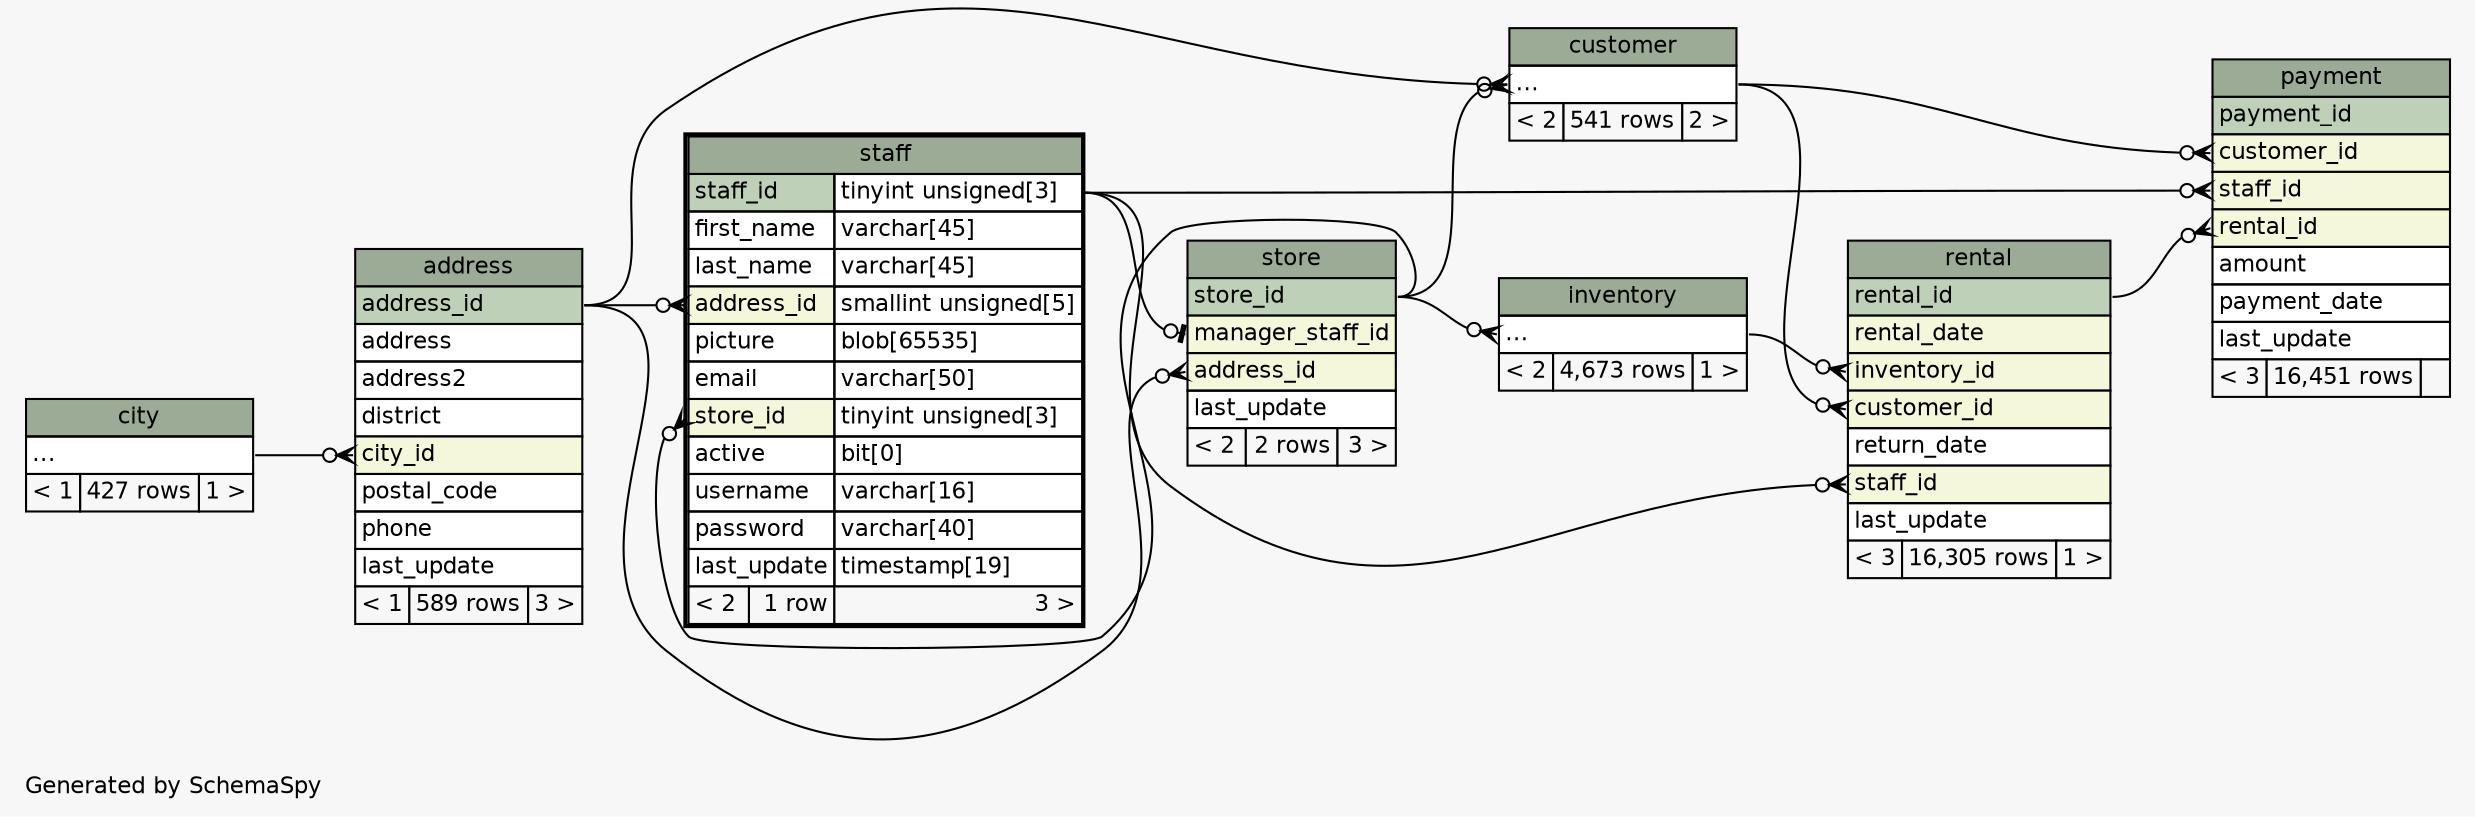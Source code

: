 // dot 2.26.3 on Linux 3.0.0-19-generic
// SchemaSpy rev 590
digraph "twoDegreesRelationshipsDiagram" {
  graph [
    rankdir="RL"
    bgcolor="#f7f7f7"
    label="\nGenerated by SchemaSpy"
    labeljust="l"
    nodesep="0.18"
    ranksep="0.46"
    fontname="Helvetica"
    fontsize="11"
  ];
  node [
    fontname="Helvetica"
    fontsize="11"
    shape="plaintext"
  ];
  edge [
    arrowsize="0.8"
  ];
  "address":"city_id":w -> "city":"elipses":e [arrowhead=none dir=back arrowtail=crowodot];
  "customer":"elipses":w -> "address":"address_id":e [arrowhead=none dir=back arrowtail=crowodot];
  "customer":"elipses":w -> "store":"store_id":e [arrowhead=none dir=back arrowtail=crowodot];
  "inventory":"elipses":w -> "store":"store_id":e [arrowhead=none dir=back arrowtail=crowodot];
  "payment":"customer_id":w -> "customer":"elipses":e [arrowhead=none dir=back arrowtail=crowodot];
  "payment":"rental_id":w -> "rental":"rental_id":e [arrowhead=none dir=back arrowtail=crowodot];
  "payment":"staff_id":w -> "staff":"staff_id.type":e [arrowhead=none dir=back arrowtail=crowodot];
  "rental":"customer_id":w -> "customer":"elipses":e [arrowhead=none dir=back arrowtail=crowodot];
  "rental":"inventory_id":w -> "inventory":"elipses":e [arrowhead=none dir=back arrowtail=crowodot];
  "rental":"staff_id":w -> "staff":"staff_id.type":e [arrowhead=none dir=back arrowtail=crowodot];
  "staff":"address_id":w -> "address":"address_id":e [arrowhead=none dir=back arrowtail=crowodot];
  "staff":"store_id":w -> "store":"store_id":e [arrowhead=none dir=back arrowtail=crowodot];
  "store":"address_id":w -> "address":"address_id":e [arrowhead=none dir=back arrowtail=crowodot];
  "store":"manager_staff_id":w -> "staff":"staff_id.type":e [arrowhead=none dir=back arrowtail=teeodot];
  "address" [
    label=<
    <TABLE BORDER="0" CELLBORDER="1" CELLSPACING="0" BGCOLOR="#ffffff">
      <TR><TD COLSPAN="3" BGCOLOR="#9bab96" ALIGN="CENTER">address</TD></TR>
      <TR><TD PORT="address_id" COLSPAN="3" BGCOLOR="#bed1b8" ALIGN="LEFT">address_id</TD></TR>
      <TR><TD PORT="address" COLSPAN="3" ALIGN="LEFT">address</TD></TR>
      <TR><TD PORT="address2" COLSPAN="3" ALIGN="LEFT">address2</TD></TR>
      <TR><TD PORT="district" COLSPAN="3" ALIGN="LEFT">district</TD></TR>
      <TR><TD PORT="city_id" COLSPAN="3" BGCOLOR="#f4f7da" ALIGN="LEFT">city_id</TD></TR>
      <TR><TD PORT="postal_code" COLSPAN="3" ALIGN="LEFT">postal_code</TD></TR>
      <TR><TD PORT="phone" COLSPAN="3" ALIGN="LEFT">phone</TD></TR>
      <TR><TD PORT="last_update" COLSPAN="3" ALIGN="LEFT">last_update</TD></TR>
      <TR><TD ALIGN="LEFT" BGCOLOR="#f7f7f7">&lt; 1</TD><TD ALIGN="RIGHT" BGCOLOR="#f7f7f7">589 rows</TD><TD ALIGN="RIGHT" BGCOLOR="#f7f7f7">3 &gt;</TD></TR>
    </TABLE>>
    URL="address.html"
    tooltip="address"
  ];
  "city" [
    label=<
    <TABLE BORDER="0" CELLBORDER="1" CELLSPACING="0" BGCOLOR="#ffffff">
      <TR><TD COLSPAN="3" BGCOLOR="#9bab96" ALIGN="CENTER">city</TD></TR>
      <TR><TD PORT="elipses" COLSPAN="3" ALIGN="LEFT">...</TD></TR>
      <TR><TD ALIGN="LEFT" BGCOLOR="#f7f7f7">&lt; 1</TD><TD ALIGN="RIGHT" BGCOLOR="#f7f7f7">427 rows</TD><TD ALIGN="RIGHT" BGCOLOR="#f7f7f7">1 &gt;</TD></TR>
    </TABLE>>
    URL="city.html"
    tooltip="city"
  ];
  "customer" [
    label=<
    <TABLE BORDER="0" CELLBORDER="1" CELLSPACING="0" BGCOLOR="#ffffff">
      <TR><TD COLSPAN="3" BGCOLOR="#9bab96" ALIGN="CENTER">customer</TD></TR>
      <TR><TD PORT="elipses" COLSPAN="3" ALIGN="LEFT">...</TD></TR>
      <TR><TD ALIGN="LEFT" BGCOLOR="#f7f7f7">&lt; 2</TD><TD ALIGN="RIGHT" BGCOLOR="#f7f7f7">541 rows</TD><TD ALIGN="RIGHT" BGCOLOR="#f7f7f7">2 &gt;</TD></TR>
    </TABLE>>
    URL="customer.html"
    tooltip="customer"
  ];
  "inventory" [
    label=<
    <TABLE BORDER="0" CELLBORDER="1" CELLSPACING="0" BGCOLOR="#ffffff">
      <TR><TD COLSPAN="3" BGCOLOR="#9bab96" ALIGN="CENTER">inventory</TD></TR>
      <TR><TD PORT="elipses" COLSPAN="3" ALIGN="LEFT">...</TD></TR>
      <TR><TD ALIGN="LEFT" BGCOLOR="#f7f7f7">&lt; 2</TD><TD ALIGN="RIGHT" BGCOLOR="#f7f7f7">4,673 rows</TD><TD ALIGN="RIGHT" BGCOLOR="#f7f7f7">1 &gt;</TD></TR>
    </TABLE>>
    URL="inventory.html"
    tooltip="inventory"
  ];
  "payment" [
    label=<
    <TABLE BORDER="0" CELLBORDER="1" CELLSPACING="0" BGCOLOR="#ffffff">
      <TR><TD COLSPAN="3" BGCOLOR="#9bab96" ALIGN="CENTER">payment</TD></TR>
      <TR><TD PORT="payment_id" COLSPAN="3" BGCOLOR="#bed1b8" ALIGN="LEFT">payment_id</TD></TR>
      <TR><TD PORT="customer_id" COLSPAN="3" BGCOLOR="#f4f7da" ALIGN="LEFT">customer_id</TD></TR>
      <TR><TD PORT="staff_id" COLSPAN="3" BGCOLOR="#f4f7da" ALIGN="LEFT">staff_id</TD></TR>
      <TR><TD PORT="rental_id" COLSPAN="3" BGCOLOR="#f4f7da" ALIGN="LEFT">rental_id</TD></TR>
      <TR><TD PORT="amount" COLSPAN="3" ALIGN="LEFT">amount</TD></TR>
      <TR><TD PORT="payment_date" COLSPAN="3" ALIGN="LEFT">payment_date</TD></TR>
      <TR><TD PORT="last_update" COLSPAN="3" ALIGN="LEFT">last_update</TD></TR>
      <TR><TD ALIGN="LEFT" BGCOLOR="#f7f7f7">&lt; 3</TD><TD ALIGN="RIGHT" BGCOLOR="#f7f7f7">16,451 rows</TD><TD ALIGN="RIGHT" BGCOLOR="#f7f7f7">  </TD></TR>
    </TABLE>>
    URL="payment.html"
    tooltip="payment"
  ];
  "rental" [
    label=<
    <TABLE BORDER="0" CELLBORDER="1" CELLSPACING="0" BGCOLOR="#ffffff">
      <TR><TD COLSPAN="3" BGCOLOR="#9bab96" ALIGN="CENTER">rental</TD></TR>
      <TR><TD PORT="rental_id" COLSPAN="3" BGCOLOR="#bed1b8" ALIGN="LEFT">rental_id</TD></TR>
      <TR><TD PORT="rental_date" COLSPAN="3" BGCOLOR="#f4f7da" ALIGN="LEFT">rental_date</TD></TR>
      <TR><TD PORT="inventory_id" COLSPAN="3" BGCOLOR="#f4f7da" ALIGN="LEFT">inventory_id</TD></TR>
      <TR><TD PORT="customer_id" COLSPAN="3" BGCOLOR="#f4f7da" ALIGN="LEFT">customer_id</TD></TR>
      <TR><TD PORT="return_date" COLSPAN="3" ALIGN="LEFT">return_date</TD></TR>
      <TR><TD PORT="staff_id" COLSPAN="3" BGCOLOR="#f4f7da" ALIGN="LEFT">staff_id</TD></TR>
      <TR><TD PORT="last_update" COLSPAN="3" ALIGN="LEFT">last_update</TD></TR>
      <TR><TD ALIGN="LEFT" BGCOLOR="#f7f7f7">&lt; 3</TD><TD ALIGN="RIGHT" BGCOLOR="#f7f7f7">16,305 rows</TD><TD ALIGN="RIGHT" BGCOLOR="#f7f7f7">1 &gt;</TD></TR>
    </TABLE>>
    URL="rental.html"
    tooltip="rental"
  ];
  "staff" [
    label=<
    <TABLE BORDER="2" CELLBORDER="1" CELLSPACING="0" BGCOLOR="#ffffff">
      <TR><TD COLSPAN="3" BGCOLOR="#9bab96" ALIGN="CENTER">staff</TD></TR>
      <TR><TD PORT="staff_id" COLSPAN="2" BGCOLOR="#bed1b8" ALIGN="LEFT">staff_id</TD><TD PORT="staff_id.type" ALIGN="LEFT">tinyint unsigned[3]</TD></TR>
      <TR><TD PORT="first_name" COLSPAN="2" ALIGN="LEFT">first_name</TD><TD PORT="first_name.type" ALIGN="LEFT">varchar[45]</TD></TR>
      <TR><TD PORT="last_name" COLSPAN="2" ALIGN="LEFT">last_name</TD><TD PORT="last_name.type" ALIGN="LEFT">varchar[45]</TD></TR>
      <TR><TD PORT="address_id" COLSPAN="2" BGCOLOR="#f4f7da" ALIGN="LEFT">address_id</TD><TD PORT="address_id.type" ALIGN="LEFT">smallint unsigned[5]</TD></TR>
      <TR><TD PORT="picture" COLSPAN="2" ALIGN="LEFT">picture</TD><TD PORT="picture.type" ALIGN="LEFT">blob[65535]</TD></TR>
      <TR><TD PORT="email" COLSPAN="2" ALIGN="LEFT">email</TD><TD PORT="email.type" ALIGN="LEFT">varchar[50]</TD></TR>
      <TR><TD PORT="store_id" COLSPAN="2" BGCOLOR="#f4f7da" ALIGN="LEFT">store_id</TD><TD PORT="store_id.type" ALIGN="LEFT">tinyint unsigned[3]</TD></TR>
      <TR><TD PORT="active" COLSPAN="2" ALIGN="LEFT">active</TD><TD PORT="active.type" ALIGN="LEFT">bit[0]</TD></TR>
      <TR><TD PORT="username" COLSPAN="2" ALIGN="LEFT">username</TD><TD PORT="username.type" ALIGN="LEFT">varchar[16]</TD></TR>
      <TR><TD PORT="password" COLSPAN="2" ALIGN="LEFT">password</TD><TD PORT="password.type" ALIGN="LEFT">varchar[40]</TD></TR>
      <TR><TD PORT="last_update" COLSPAN="2" ALIGN="LEFT">last_update</TD><TD PORT="last_update.type" ALIGN="LEFT">timestamp[19]</TD></TR>
      <TR><TD ALIGN="LEFT" BGCOLOR="#f7f7f7">&lt; 2</TD><TD ALIGN="RIGHT" BGCOLOR="#f7f7f7">1 row</TD><TD ALIGN="RIGHT" BGCOLOR="#f7f7f7">3 &gt;</TD></TR>
    </TABLE>>
    URL="staff.html"
    tooltip="staff"
  ];
  "store" [
    label=<
    <TABLE BORDER="0" CELLBORDER="1" CELLSPACING="0" BGCOLOR="#ffffff">
      <TR><TD COLSPAN="3" BGCOLOR="#9bab96" ALIGN="CENTER">store</TD></TR>
      <TR><TD PORT="store_id" COLSPAN="3" BGCOLOR="#bed1b8" ALIGN="LEFT">store_id</TD></TR>
      <TR><TD PORT="manager_staff_id" COLSPAN="3" BGCOLOR="#f4f7da" ALIGN="LEFT">manager_staff_id</TD></TR>
      <TR><TD PORT="address_id" COLSPAN="3" BGCOLOR="#f4f7da" ALIGN="LEFT">address_id</TD></TR>
      <TR><TD PORT="last_update" COLSPAN="3" ALIGN="LEFT">last_update</TD></TR>
      <TR><TD ALIGN="LEFT" BGCOLOR="#f7f7f7">&lt; 2</TD><TD ALIGN="RIGHT" BGCOLOR="#f7f7f7">2 rows</TD><TD ALIGN="RIGHT" BGCOLOR="#f7f7f7">3 &gt;</TD></TR>
    </TABLE>>
    URL="store.html"
    tooltip="store"
  ];
}
